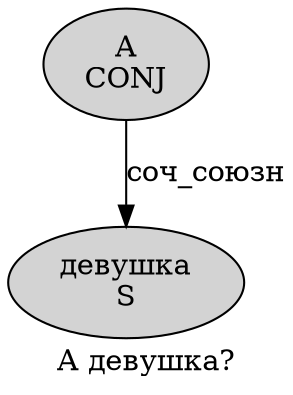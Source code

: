 digraph SENTENCE_897 {
	graph [label="А девушка?"]
	node [style=filled]
		0 [label="А
CONJ" color="" fillcolor=lightgray penwidth=1 shape=ellipse]
		1 [label="девушка
S" color="" fillcolor=lightgray penwidth=1 shape=ellipse]
			0 -> 1 [label="соч_союзн"]
}